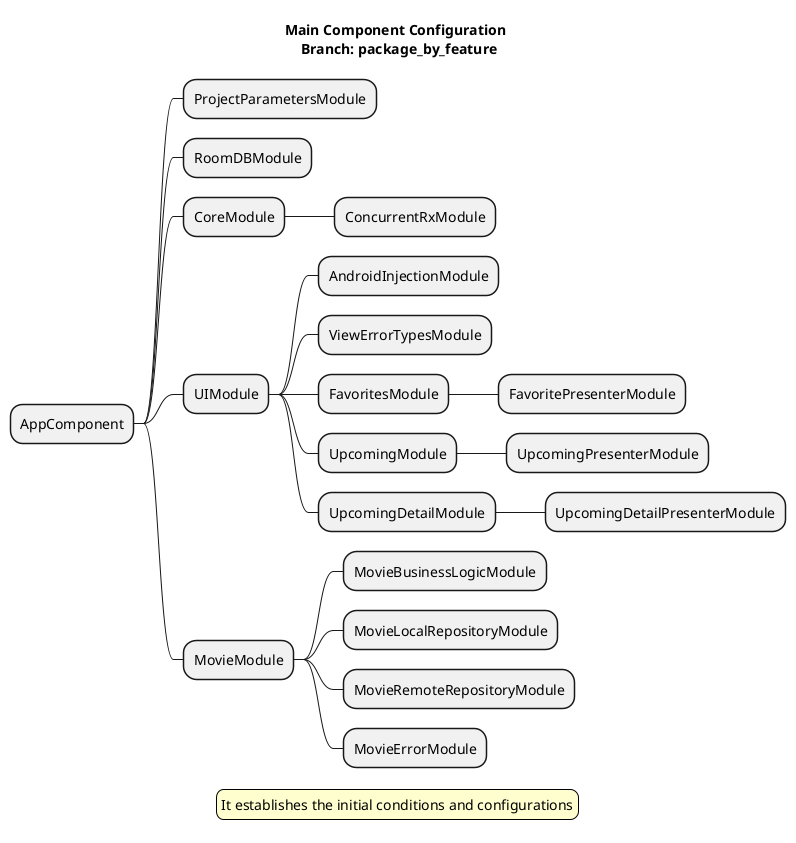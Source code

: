 @startmindmap

title Main Component Configuration \n Branch: package_by_feature
* AppComponent
** ProjectParametersModule
** RoomDBModule
** CoreModule
*** ConcurrentRxModule
** UIModule
*** AndroidInjectionModule
*** ViewErrorTypesModule
*** FavoritesModule
**** FavoritePresenterModule
*** UpcomingModule
**** UpcomingPresenterModule
*** UpcomingDetailModule
**** UpcomingDetailPresenterModule
** MovieModule
*** MovieBusinessLogicModule
*** MovieLocalRepositoryModule
*** MovieRemoteRepositoryModule
*** MovieErrorModule

legend
It establishes the initial conditions and configurations
end legend

skinparam legendBackgroundColor #FEFECE
@endmindmap